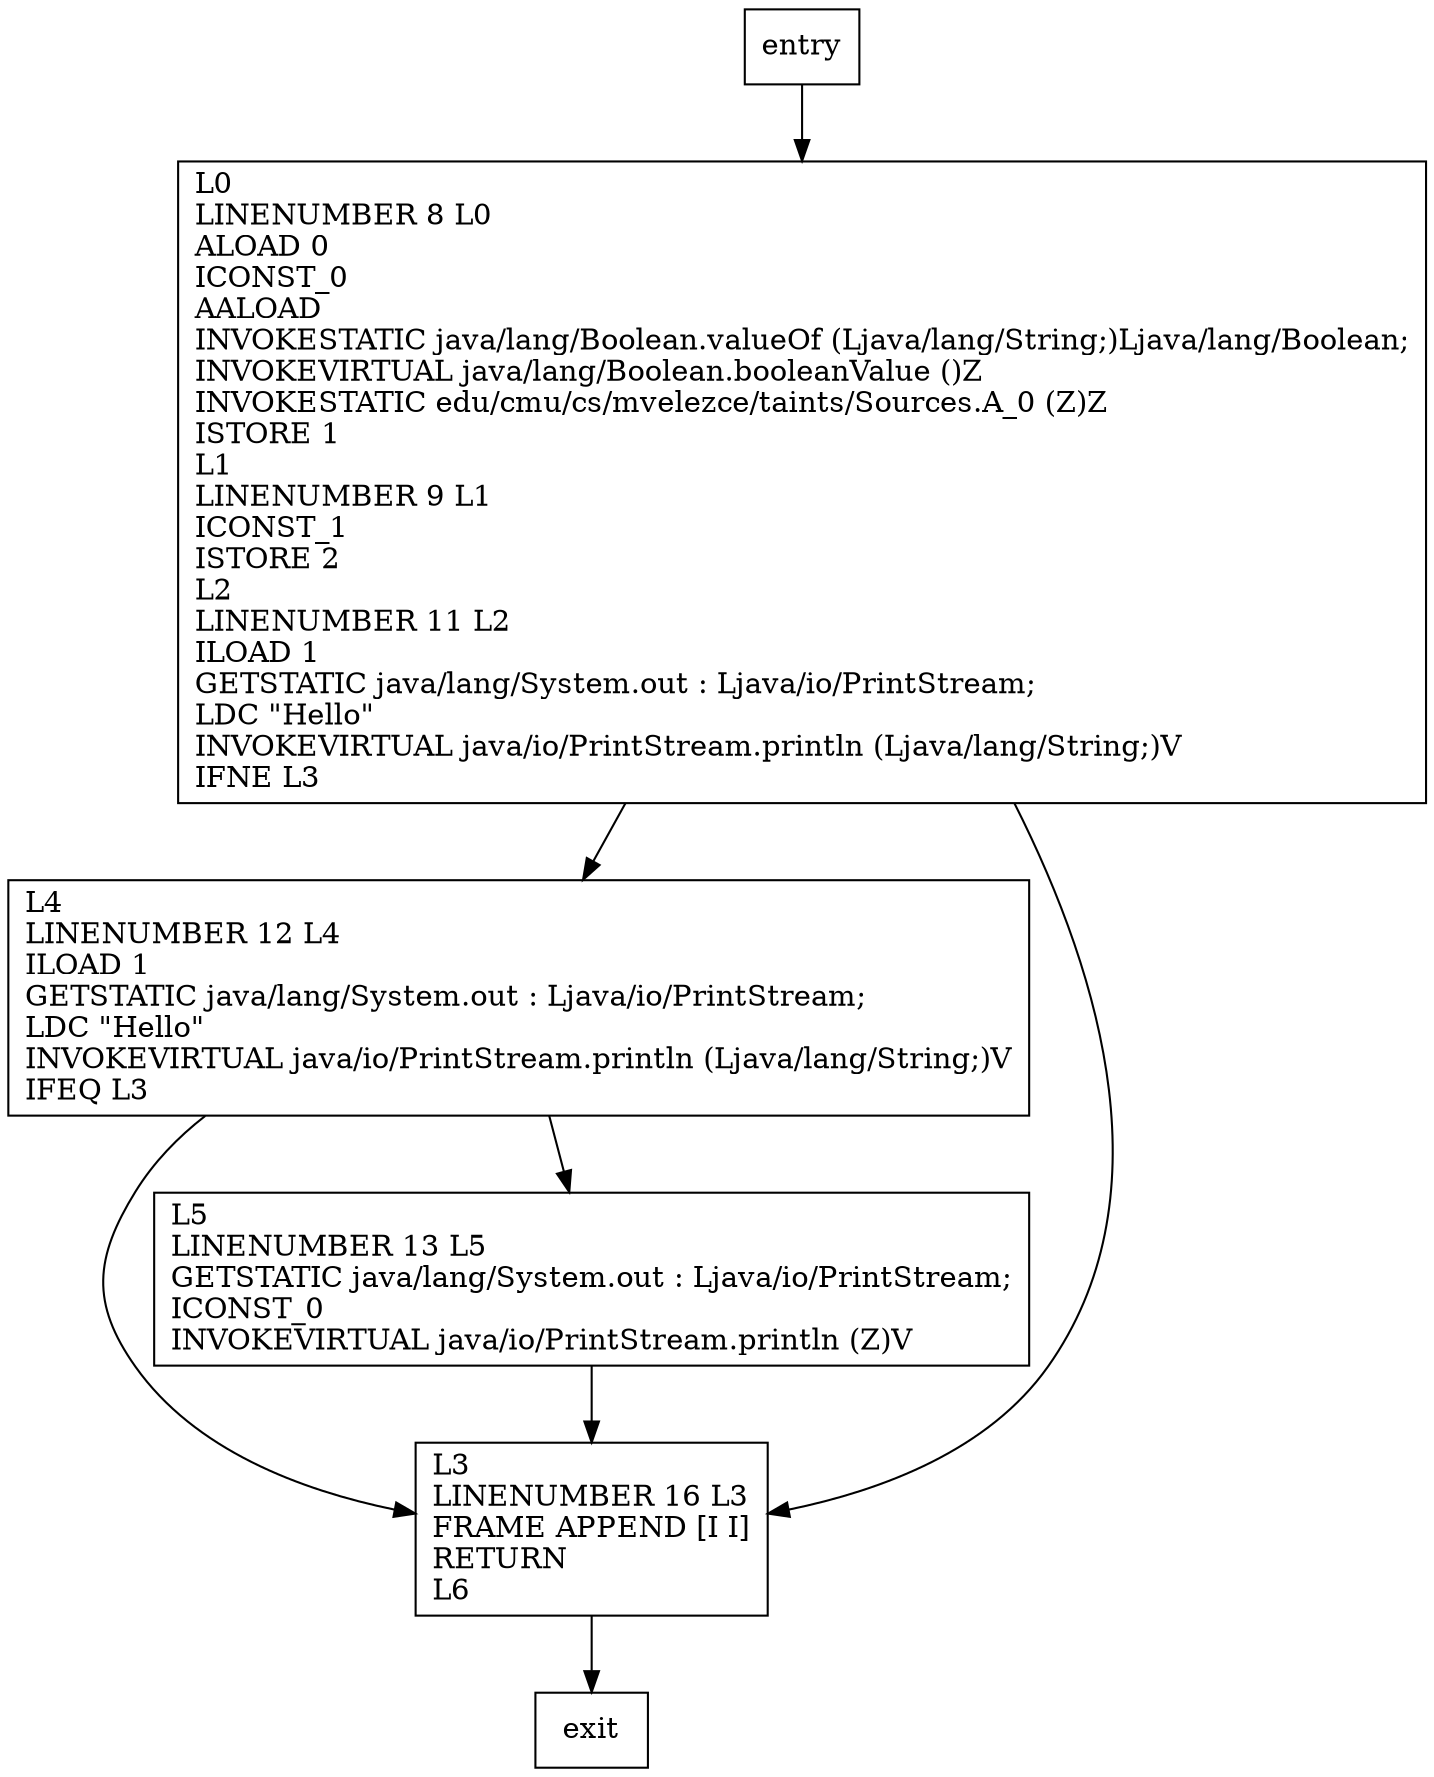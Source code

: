 digraph main {
node [shape=record];
445509811 [label="L4\lLINENUMBER 12 L4\lILOAD 1\lGETSTATIC java/lang/System.out : Ljava/io/PrintStream;\lLDC \"Hello\"\lINVOKEVIRTUAL java/io/PrintStream.println (Ljava/lang/String;)V\lIFEQ L3\l"];
1091233196 [label="L3\lLINENUMBER 16 L3\lFRAME APPEND [I I]\lRETURN\lL6\l"];
909278444 [label="L0\lLINENUMBER 8 L0\lALOAD 0\lICONST_0\lAALOAD\lINVOKESTATIC java/lang/Boolean.valueOf (Ljava/lang/String;)Ljava/lang/Boolean;\lINVOKEVIRTUAL java/lang/Boolean.booleanValue ()Z\lINVOKESTATIC edu/cmu/cs/mvelezce/taints/Sources.A_0 (Z)Z\lISTORE 1\lL1\lLINENUMBER 9 L1\lICONST_1\lISTORE 2\lL2\lLINENUMBER 11 L2\lILOAD 1\lGETSTATIC java/lang/System.out : Ljava/io/PrintStream;\lLDC \"Hello\"\lINVOKEVIRTUAL java/io/PrintStream.println (Ljava/lang/String;)V\lIFNE L3\l"];
2081501023 [label="L5\lLINENUMBER 13 L5\lGETSTATIC java/lang/System.out : Ljava/io/PrintStream;\lICONST_0\lINVOKEVIRTUAL java/io/PrintStream.println (Z)V\l"];
entry;
exit;
entry -> 909278444;
445509811 -> 1091233196;
445509811 -> 2081501023;
1091233196 -> exit;
909278444 -> 445509811;
909278444 -> 1091233196;
2081501023 -> 1091233196;
}
